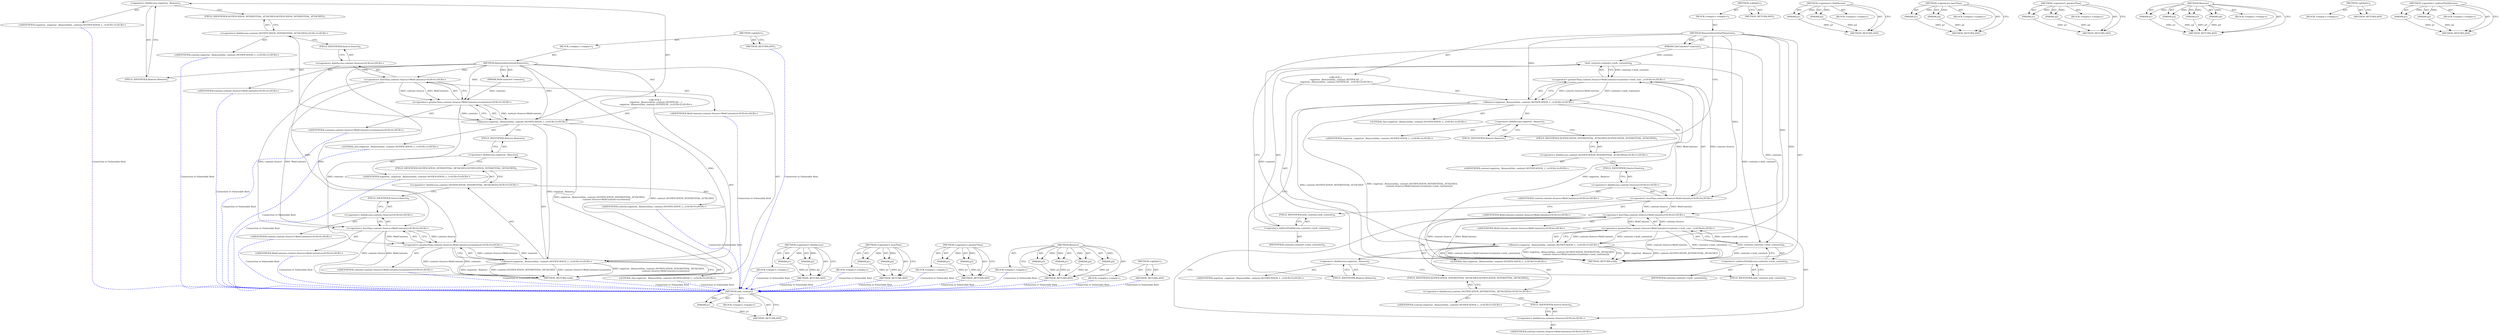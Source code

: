 digraph "&lt;global&gt;" {
vulnerable_86 [label=<(METHOD,web_contents)>];
vulnerable_87 [label=<(PARAM,p1)>];
vulnerable_88 [label=<(BLOCK,&lt;empty&gt;,&lt;empty&gt;)>];
vulnerable_89 [label=<(METHOD_RETURN,ANY)>];
vulnerable_6 [label=<(METHOD,&lt;global&gt;)<SUB>1</SUB>>];
vulnerable_7 [label=<(BLOCK,&lt;empty&gt;,&lt;empty&gt;)<SUB>1</SUB>>];
vulnerable_8 [label=<(METHOD,RemoveInterstitialObservers)<SUB>1</SUB>>];
vulnerable_9 [label=<(PARAM,TabContents* contents)<SUB>2</SUB>>];
vulnerable_10 [label="<(BLOCK,{
   registrar_.Remove(this, content::NOTIFICAT...,{
   registrar_.Remove(this, content::NOTIFICAT...)<SUB>2</SUB>>"];
vulnerable_11 [label="<(Remove,registrar_.Remove(this, content::NOTIFICATION_I...)<SUB>3</SUB>>"];
vulnerable_12 [label=<(&lt;operator&gt;.fieldAccess,registrar_.Remove)<SUB>3</SUB>>];
vulnerable_13 [label="<(IDENTIFIER,registrar_,registrar_.Remove(this, content::NOTIFICATION_I...)<SUB>3</SUB>>"];
vulnerable_14 [label=<(FIELD_IDENTIFIER,Remove,Remove)<SUB>3</SUB>>];
vulnerable_15 [label="<(LITERAL,this,registrar_.Remove(this, content::NOTIFICATION_I...)<SUB>3</SUB>>"];
vulnerable_16 [label="<(&lt;operator&gt;.fieldAccess,content::NOTIFICATION_INTERSTITIAL_ATTACHED)<SUB>3</SUB>>"];
vulnerable_17 [label="<(IDENTIFIER,content,registrar_.Remove(this, content::NOTIFICATION_I...)<SUB>3</SUB>>"];
vulnerable_18 [label=<(FIELD_IDENTIFIER,NOTIFICATION_INTERSTITIAL_ATTACHED,NOTIFICATION_INTERSTITIAL_ATTACHED)<SUB>3</SUB>>];
vulnerable_19 [label="<(&lt;operator&gt;.greaterThan,content::Source&lt;WebContents&gt;(contents-&gt;web_cont...)<SUB>4</SUB>>"];
vulnerable_20 [label="<(&lt;operator&gt;.lessThan,content::Source&lt;WebContents)<SUB>4</SUB>>"];
vulnerable_21 [label="<(&lt;operator&gt;.fieldAccess,content::Source)<SUB>4</SUB>>"];
vulnerable_22 [label="<(IDENTIFIER,content,content::Source&lt;WebContents)<SUB>4</SUB>>"];
vulnerable_23 [label=<(FIELD_IDENTIFIER,Source,Source)<SUB>4</SUB>>];
vulnerable_24 [label="<(IDENTIFIER,WebContents,content::Source&lt;WebContents)<SUB>4</SUB>>"];
vulnerable_25 [label=<(web_contents,contents-&gt;web_contents())<SUB>4</SUB>>];
vulnerable_26 [label=<(&lt;operator&gt;.indirectFieldAccess,contents-&gt;web_contents)<SUB>4</SUB>>];
vulnerable_27 [label=<(IDENTIFIER,contents,contents-&gt;web_contents())<SUB>4</SUB>>];
vulnerable_28 [label=<(FIELD_IDENTIFIER,web_contents,web_contents)<SUB>4</SUB>>];
vulnerable_29 [label="<(Remove,registrar_.Remove(this, content::NOTIFICATION_I...)<SUB>5</SUB>>"];
vulnerable_30 [label=<(&lt;operator&gt;.fieldAccess,registrar_.Remove)<SUB>5</SUB>>];
vulnerable_31 [label="<(IDENTIFIER,registrar_,registrar_.Remove(this, content::NOTIFICATION_I...)<SUB>5</SUB>>"];
vulnerable_32 [label=<(FIELD_IDENTIFIER,Remove,Remove)<SUB>5</SUB>>];
vulnerable_33 [label="<(LITERAL,this,registrar_.Remove(this, content::NOTIFICATION_I...)<SUB>5</SUB>>"];
vulnerable_34 [label="<(&lt;operator&gt;.fieldAccess,content::NOTIFICATION_INTERSTITIAL_DETACHED)<SUB>5</SUB>>"];
vulnerable_35 [label="<(IDENTIFIER,content,registrar_.Remove(this, content::NOTIFICATION_I...)<SUB>5</SUB>>"];
vulnerable_36 [label=<(FIELD_IDENTIFIER,NOTIFICATION_INTERSTITIAL_DETACHED,NOTIFICATION_INTERSTITIAL_DETACHED)<SUB>5</SUB>>];
vulnerable_37 [label="<(&lt;operator&gt;.greaterThan,content::Source&lt;WebContents&gt;(contents-&gt;web_cont...)<SUB>6</SUB>>"];
vulnerable_38 [label="<(&lt;operator&gt;.lessThan,content::Source&lt;WebContents)<SUB>6</SUB>>"];
vulnerable_39 [label="<(&lt;operator&gt;.fieldAccess,content::Source)<SUB>6</SUB>>"];
vulnerable_40 [label="<(IDENTIFIER,content,content::Source&lt;WebContents)<SUB>6</SUB>>"];
vulnerable_41 [label=<(FIELD_IDENTIFIER,Source,Source)<SUB>6</SUB>>];
vulnerable_42 [label="<(IDENTIFIER,WebContents,content::Source&lt;WebContents)<SUB>6</SUB>>"];
vulnerable_43 [label=<(web_contents,contents-&gt;web_contents())<SUB>6</SUB>>];
vulnerable_44 [label=<(&lt;operator&gt;.indirectFieldAccess,contents-&gt;web_contents)<SUB>6</SUB>>];
vulnerable_45 [label=<(IDENTIFIER,contents,contents-&gt;web_contents())<SUB>6</SUB>>];
vulnerable_46 [label=<(FIELD_IDENTIFIER,web_contents,web_contents)<SUB>6</SUB>>];
vulnerable_47 [label=<(METHOD_RETURN,void)<SUB>1</SUB>>];
vulnerable_49 [label=<(METHOD_RETURN,ANY)<SUB>1</SUB>>];
vulnerable_71 [label=<(METHOD,&lt;operator&gt;.fieldAccess)>];
vulnerable_72 [label=<(PARAM,p1)>];
vulnerable_73 [label=<(PARAM,p2)>];
vulnerable_74 [label=<(BLOCK,&lt;empty&gt;,&lt;empty&gt;)>];
vulnerable_75 [label=<(METHOD_RETURN,ANY)>];
vulnerable_81 [label=<(METHOD,&lt;operator&gt;.lessThan)>];
vulnerable_82 [label=<(PARAM,p1)>];
vulnerable_83 [label=<(PARAM,p2)>];
vulnerable_84 [label=<(BLOCK,&lt;empty&gt;,&lt;empty&gt;)>];
vulnerable_85 [label=<(METHOD_RETURN,ANY)>];
vulnerable_76 [label=<(METHOD,&lt;operator&gt;.greaterThan)>];
vulnerable_77 [label=<(PARAM,p1)>];
vulnerable_78 [label=<(PARAM,p2)>];
vulnerable_79 [label=<(BLOCK,&lt;empty&gt;,&lt;empty&gt;)>];
vulnerable_80 [label=<(METHOD_RETURN,ANY)>];
vulnerable_64 [label=<(METHOD,Remove)>];
vulnerable_65 [label=<(PARAM,p1)>];
vulnerable_66 [label=<(PARAM,p2)>];
vulnerable_67 [label=<(PARAM,p3)>];
vulnerable_68 [label=<(PARAM,p4)>];
vulnerable_69 [label=<(BLOCK,&lt;empty&gt;,&lt;empty&gt;)>];
vulnerable_70 [label=<(METHOD_RETURN,ANY)>];
vulnerable_58 [label=<(METHOD,&lt;global&gt;)<SUB>1</SUB>>];
vulnerable_59 [label=<(BLOCK,&lt;empty&gt;,&lt;empty&gt;)>];
vulnerable_60 [label=<(METHOD_RETURN,ANY)>];
vulnerable_90 [label=<(METHOD,&lt;operator&gt;.indirectFieldAccess)>];
vulnerable_91 [label=<(PARAM,p1)>];
vulnerable_92 [label=<(PARAM,p2)>];
vulnerable_93 [label=<(BLOCK,&lt;empty&gt;,&lt;empty&gt;)>];
vulnerable_94 [label=<(METHOD_RETURN,ANY)>];
fixed_6 [label=<(METHOD,&lt;global&gt;)<SUB>1</SUB>>];
fixed_7 [label=<(BLOCK,&lt;empty&gt;,&lt;empty&gt;)<SUB>1</SUB>>];
fixed_8 [label=<(METHOD,RemoveInterstitialObservers)<SUB>1</SUB>>];
fixed_9 [label=<(PARAM,WebContents* contents)<SUB>2</SUB>>];
fixed_10 [label="<(BLOCK,{
   registrar_.Remove(this, content::NOTIFICAT...,{
   registrar_.Remove(this, content::NOTIFICAT...)<SUB>2</SUB>>"];
fixed_11 [label="<(Remove,registrar_.Remove(this, content::NOTIFICATION_I...)<SUB>3</SUB>>"];
fixed_12 [label=<(&lt;operator&gt;.fieldAccess,registrar_.Remove)<SUB>3</SUB>>];
fixed_13 [label="<(IDENTIFIER,registrar_,registrar_.Remove(this, content::NOTIFICATION_I...)<SUB>3</SUB>>"];
fixed_14 [label=<(FIELD_IDENTIFIER,Remove,Remove)<SUB>3</SUB>>];
fixed_15 [label="<(LITERAL,this,registrar_.Remove(this, content::NOTIFICATION_I...)<SUB>3</SUB>>"];
fixed_16 [label="<(&lt;operator&gt;.fieldAccess,content::NOTIFICATION_INTERSTITIAL_ATTACHED)<SUB>3</SUB>>"];
fixed_17 [label="<(IDENTIFIER,content,registrar_.Remove(this, content::NOTIFICATION_I...)<SUB>3</SUB>>"];
fixed_18 [label=<(FIELD_IDENTIFIER,NOTIFICATION_INTERSTITIAL_ATTACHED,NOTIFICATION_INTERSTITIAL_ATTACHED)<SUB>3</SUB>>];
fixed_19 [label="<(&lt;operator&gt;.greaterThan,content::Source&lt;WebContents&gt;(contents))<SUB>4</SUB>>"];
fixed_20 [label="<(&lt;operator&gt;.lessThan,content::Source&lt;WebContents)<SUB>4</SUB>>"];
fixed_21 [label="<(&lt;operator&gt;.fieldAccess,content::Source)<SUB>4</SUB>>"];
fixed_22 [label="<(IDENTIFIER,content,content::Source&lt;WebContents)<SUB>4</SUB>>"];
fixed_23 [label=<(FIELD_IDENTIFIER,Source,Source)<SUB>4</SUB>>];
fixed_24 [label="<(IDENTIFIER,WebContents,content::Source&lt;WebContents)<SUB>4</SUB>>"];
fixed_25 [label="<(IDENTIFIER,contents,content::Source&lt;WebContents&gt;(contents))<SUB>4</SUB>>"];
fixed_26 [label="<(Remove,registrar_.Remove(this, content::NOTIFICATION_I...)<SUB>5</SUB>>"];
fixed_27 [label=<(&lt;operator&gt;.fieldAccess,registrar_.Remove)<SUB>5</SUB>>];
fixed_28 [label="<(IDENTIFIER,registrar_,registrar_.Remove(this, content::NOTIFICATION_I...)<SUB>5</SUB>>"];
fixed_29 [label=<(FIELD_IDENTIFIER,Remove,Remove)<SUB>5</SUB>>];
fixed_30 [label="<(LITERAL,this,registrar_.Remove(this, content::NOTIFICATION_I...)<SUB>5</SUB>>"];
fixed_31 [label="<(&lt;operator&gt;.fieldAccess,content::NOTIFICATION_INTERSTITIAL_DETACHED)<SUB>5</SUB>>"];
fixed_32 [label="<(IDENTIFIER,content,registrar_.Remove(this, content::NOTIFICATION_I...)<SUB>5</SUB>>"];
fixed_33 [label=<(FIELD_IDENTIFIER,NOTIFICATION_INTERSTITIAL_DETACHED,NOTIFICATION_INTERSTITIAL_DETACHED)<SUB>5</SUB>>];
fixed_34 [label="<(&lt;operator&gt;.greaterThan,content::Source&lt;WebContents&gt;(contents))<SUB>6</SUB>>"];
fixed_35 [label="<(&lt;operator&gt;.lessThan,content::Source&lt;WebContents)<SUB>6</SUB>>"];
fixed_36 [label="<(&lt;operator&gt;.fieldAccess,content::Source)<SUB>6</SUB>>"];
fixed_37 [label="<(IDENTIFIER,content,content::Source&lt;WebContents)<SUB>6</SUB>>"];
fixed_38 [label=<(FIELD_IDENTIFIER,Source,Source)<SUB>6</SUB>>];
fixed_39 [label="<(IDENTIFIER,WebContents,content::Source&lt;WebContents)<SUB>6</SUB>>"];
fixed_40 [label="<(IDENTIFIER,contents,content::Source&lt;WebContents&gt;(contents))<SUB>6</SUB>>"];
fixed_41 [label=<(METHOD_RETURN,void)<SUB>1</SUB>>];
fixed_43 [label=<(METHOD_RETURN,ANY)<SUB>1</SUB>>];
fixed_65 [label=<(METHOD,&lt;operator&gt;.fieldAccess)>];
fixed_66 [label=<(PARAM,p1)>];
fixed_67 [label=<(PARAM,p2)>];
fixed_68 [label=<(BLOCK,&lt;empty&gt;,&lt;empty&gt;)>];
fixed_69 [label=<(METHOD_RETURN,ANY)>];
fixed_75 [label=<(METHOD,&lt;operator&gt;.lessThan)>];
fixed_76 [label=<(PARAM,p1)>];
fixed_77 [label=<(PARAM,p2)>];
fixed_78 [label=<(BLOCK,&lt;empty&gt;,&lt;empty&gt;)>];
fixed_79 [label=<(METHOD_RETURN,ANY)>];
fixed_70 [label=<(METHOD,&lt;operator&gt;.greaterThan)>];
fixed_71 [label=<(PARAM,p1)>];
fixed_72 [label=<(PARAM,p2)>];
fixed_73 [label=<(BLOCK,&lt;empty&gt;,&lt;empty&gt;)>];
fixed_74 [label=<(METHOD_RETURN,ANY)>];
fixed_58 [label=<(METHOD,Remove)>];
fixed_59 [label=<(PARAM,p1)>];
fixed_60 [label=<(PARAM,p2)>];
fixed_61 [label=<(PARAM,p3)>];
fixed_62 [label=<(PARAM,p4)>];
fixed_63 [label=<(BLOCK,&lt;empty&gt;,&lt;empty&gt;)>];
fixed_64 [label=<(METHOD_RETURN,ANY)>];
fixed_52 [label=<(METHOD,&lt;global&gt;)<SUB>1</SUB>>];
fixed_53 [label=<(BLOCK,&lt;empty&gt;,&lt;empty&gt;)>];
fixed_54 [label=<(METHOD_RETURN,ANY)>];
vulnerable_86 -> vulnerable_87  [key=0, label="AST: "];
vulnerable_86 -> vulnerable_87  [key=1, label="DDG: "];
vulnerable_86 -> vulnerable_88  [key=0, label="AST: "];
vulnerable_86 -> vulnerable_89  [key=0, label="AST: "];
vulnerable_86 -> vulnerable_89  [key=1, label="CFG: "];
vulnerable_87 -> vulnerable_89  [key=0, label="DDG: p1"];
vulnerable_6 -> vulnerable_7  [key=0, label="AST: "];
vulnerable_6 -> vulnerable_49  [key=0, label="AST: "];
vulnerable_6 -> vulnerable_49  [key=1, label="CFG: "];
vulnerable_7 -> vulnerable_8  [key=0, label="AST: "];
vulnerable_8 -> vulnerable_9  [key=0, label="AST: "];
vulnerable_8 -> vulnerable_9  [key=1, label="DDG: "];
vulnerable_8 -> vulnerable_10  [key=0, label="AST: "];
vulnerable_8 -> vulnerable_47  [key=0, label="AST: "];
vulnerable_8 -> vulnerable_14  [key=0, label="CFG: "];
vulnerable_8 -> vulnerable_11  [key=0, label="DDG: "];
vulnerable_8 -> vulnerable_29  [key=0, label="DDG: "];
vulnerable_8 -> vulnerable_20  [key=0, label="DDG: "];
vulnerable_8 -> vulnerable_38  [key=0, label="DDG: "];
vulnerable_9 -> vulnerable_47  [key=0, label="DDG: contents"];
vulnerable_9 -> vulnerable_25  [key=0, label="DDG: contents"];
vulnerable_9 -> vulnerable_43  [key=0, label="DDG: contents"];
vulnerable_10 -> vulnerable_11  [key=0, label="AST: "];
vulnerable_10 -> vulnerable_29  [key=0, label="AST: "];
vulnerable_11 -> vulnerable_12  [key=0, label="AST: "];
vulnerable_11 -> vulnerable_15  [key=0, label="AST: "];
vulnerable_11 -> vulnerable_16  [key=0, label="AST: "];
vulnerable_11 -> vulnerable_19  [key=0, label="AST: "];
vulnerable_11 -> vulnerable_32  [key=0, label="CFG: "];
vulnerable_11 -> vulnerable_47  [key=0, label="DDG: content::NOTIFICATION_INTERSTITIAL_ATTACHED"];
vulnerable_11 -> vulnerable_47  [key=1, label="DDG: registrar_.Remove(this, content::NOTIFICATION_INTERSTITIAL_ATTACHED,
                    content::Source&lt;WebContents&gt;(contents-&gt;web_contents()))"];
vulnerable_11 -> vulnerable_29  [key=0, label="DDG: registrar_.Remove"];
vulnerable_12 -> vulnerable_13  [key=0, label="AST: "];
vulnerable_12 -> vulnerable_14  [key=0, label="AST: "];
vulnerable_12 -> vulnerable_18  [key=0, label="CFG: "];
vulnerable_14 -> vulnerable_12  [key=0, label="CFG: "];
vulnerable_16 -> vulnerable_17  [key=0, label="AST: "];
vulnerable_16 -> vulnerable_18  [key=0, label="AST: "];
vulnerable_16 -> vulnerable_23  [key=0, label="CFG: "];
vulnerable_18 -> vulnerable_16  [key=0, label="CFG: "];
vulnerable_19 -> vulnerable_20  [key=0, label="AST: "];
vulnerable_19 -> vulnerable_25  [key=0, label="AST: "];
vulnerable_19 -> vulnerable_11  [key=0, label="CFG: "];
vulnerable_19 -> vulnerable_11  [key=1, label="DDG: content::Source&lt;WebContents"];
vulnerable_19 -> vulnerable_11  [key=2, label="DDG: contents-&gt;web_contents()"];
vulnerable_20 -> vulnerable_21  [key=0, label="AST: "];
vulnerable_20 -> vulnerable_24  [key=0, label="AST: "];
vulnerable_20 -> vulnerable_28  [key=0, label="CFG: "];
vulnerable_20 -> vulnerable_19  [key=0, label="DDG: content::Source"];
vulnerable_20 -> vulnerable_19  [key=1, label="DDG: WebContents"];
vulnerable_20 -> vulnerable_38  [key=0, label="DDG: content::Source"];
vulnerable_20 -> vulnerable_38  [key=1, label="DDG: WebContents"];
vulnerable_21 -> vulnerable_22  [key=0, label="AST: "];
vulnerable_21 -> vulnerable_23  [key=0, label="AST: "];
vulnerable_21 -> vulnerable_20  [key=0, label="CFG: "];
vulnerable_23 -> vulnerable_21  [key=0, label="CFG: "];
vulnerable_25 -> vulnerable_26  [key=0, label="AST: "];
vulnerable_25 -> vulnerable_19  [key=0, label="CFG: "];
vulnerable_25 -> vulnerable_19  [key=1, label="DDG: contents-&gt;web_contents"];
vulnerable_25 -> vulnerable_43  [key=0, label="DDG: contents-&gt;web_contents"];
vulnerable_26 -> vulnerable_27  [key=0, label="AST: "];
vulnerable_26 -> vulnerable_28  [key=0, label="AST: "];
vulnerable_26 -> vulnerable_25  [key=0, label="CFG: "];
vulnerable_28 -> vulnerable_26  [key=0, label="CFG: "];
vulnerable_29 -> vulnerable_30  [key=0, label="AST: "];
vulnerable_29 -> vulnerable_33  [key=0, label="AST: "];
vulnerable_29 -> vulnerable_34  [key=0, label="AST: "];
vulnerable_29 -> vulnerable_37  [key=0, label="AST: "];
vulnerable_29 -> vulnerable_47  [key=0, label="CFG: "];
vulnerable_29 -> vulnerable_47  [key=1, label="DDG: registrar_.Remove"];
vulnerable_29 -> vulnerable_47  [key=2, label="DDG: content::NOTIFICATION_INTERSTITIAL_DETACHED"];
vulnerable_29 -> vulnerable_47  [key=3, label="DDG: content::Source&lt;WebContents&gt;(contents-&gt;web_contents())"];
vulnerable_29 -> vulnerable_47  [key=4, label="DDG: registrar_.Remove(this, content::NOTIFICATION_INTERSTITIAL_DETACHED,
                    content::Source&lt;WebContents&gt;(contents-&gt;web_contents()))"];
vulnerable_30 -> vulnerable_31  [key=0, label="AST: "];
vulnerable_30 -> vulnerable_32  [key=0, label="AST: "];
vulnerable_30 -> vulnerable_36  [key=0, label="CFG: "];
vulnerable_32 -> vulnerable_30  [key=0, label="CFG: "];
vulnerable_34 -> vulnerable_35  [key=0, label="AST: "];
vulnerable_34 -> vulnerable_36  [key=0, label="AST: "];
vulnerable_34 -> vulnerable_41  [key=0, label="CFG: "];
vulnerable_36 -> vulnerable_34  [key=0, label="CFG: "];
vulnerable_37 -> vulnerable_38  [key=0, label="AST: "];
vulnerable_37 -> vulnerable_43  [key=0, label="AST: "];
vulnerable_37 -> vulnerable_29  [key=0, label="CFG: "];
vulnerable_37 -> vulnerable_29  [key=1, label="DDG: content::Source&lt;WebContents"];
vulnerable_37 -> vulnerable_29  [key=2, label="DDG: contents-&gt;web_contents()"];
vulnerable_37 -> vulnerable_47  [key=0, label="DDG: content::Source&lt;WebContents"];
vulnerable_37 -> vulnerable_47  [key=1, label="DDG: contents-&gt;web_contents()"];
vulnerable_38 -> vulnerable_39  [key=0, label="AST: "];
vulnerable_38 -> vulnerable_42  [key=0, label="AST: "];
vulnerable_38 -> vulnerable_46  [key=0, label="CFG: "];
vulnerable_38 -> vulnerable_47  [key=0, label="DDG: content::Source"];
vulnerable_38 -> vulnerable_47  [key=1, label="DDG: WebContents"];
vulnerable_38 -> vulnerable_37  [key=0, label="DDG: content::Source"];
vulnerable_38 -> vulnerable_37  [key=1, label="DDG: WebContents"];
vulnerable_39 -> vulnerable_40  [key=0, label="AST: "];
vulnerable_39 -> vulnerable_41  [key=0, label="AST: "];
vulnerable_39 -> vulnerable_38  [key=0, label="CFG: "];
vulnerable_41 -> vulnerable_39  [key=0, label="CFG: "];
vulnerable_43 -> vulnerable_44  [key=0, label="AST: "];
vulnerable_43 -> vulnerable_37  [key=0, label="CFG: "];
vulnerable_43 -> vulnerable_37  [key=1, label="DDG: contents-&gt;web_contents"];
vulnerable_43 -> vulnerable_47  [key=0, label="DDG: contents-&gt;web_contents"];
vulnerable_44 -> vulnerable_45  [key=0, label="AST: "];
vulnerable_44 -> vulnerable_46  [key=0, label="AST: "];
vulnerable_44 -> vulnerable_43  [key=0, label="CFG: "];
vulnerable_46 -> vulnerable_44  [key=0, label="CFG: "];
vulnerable_71 -> vulnerable_72  [key=0, label="AST: "];
vulnerable_71 -> vulnerable_72  [key=1, label="DDG: "];
vulnerable_71 -> vulnerable_74  [key=0, label="AST: "];
vulnerable_71 -> vulnerable_73  [key=0, label="AST: "];
vulnerable_71 -> vulnerable_73  [key=1, label="DDG: "];
vulnerable_71 -> vulnerable_75  [key=0, label="AST: "];
vulnerable_71 -> vulnerable_75  [key=1, label="CFG: "];
vulnerable_72 -> vulnerable_75  [key=0, label="DDG: p1"];
vulnerable_73 -> vulnerable_75  [key=0, label="DDG: p2"];
vulnerable_81 -> vulnerable_82  [key=0, label="AST: "];
vulnerable_81 -> vulnerable_82  [key=1, label="DDG: "];
vulnerable_81 -> vulnerable_84  [key=0, label="AST: "];
vulnerable_81 -> vulnerable_83  [key=0, label="AST: "];
vulnerable_81 -> vulnerable_83  [key=1, label="DDG: "];
vulnerable_81 -> vulnerable_85  [key=0, label="AST: "];
vulnerable_81 -> vulnerable_85  [key=1, label="CFG: "];
vulnerable_82 -> vulnerable_85  [key=0, label="DDG: p1"];
vulnerable_83 -> vulnerable_85  [key=0, label="DDG: p2"];
vulnerable_76 -> vulnerable_77  [key=0, label="AST: "];
vulnerable_76 -> vulnerable_77  [key=1, label="DDG: "];
vulnerable_76 -> vulnerable_79  [key=0, label="AST: "];
vulnerable_76 -> vulnerable_78  [key=0, label="AST: "];
vulnerable_76 -> vulnerable_78  [key=1, label="DDG: "];
vulnerable_76 -> vulnerable_80  [key=0, label="AST: "];
vulnerable_76 -> vulnerable_80  [key=1, label="CFG: "];
vulnerable_77 -> vulnerable_80  [key=0, label="DDG: p1"];
vulnerable_78 -> vulnerable_80  [key=0, label="DDG: p2"];
vulnerable_64 -> vulnerable_65  [key=0, label="AST: "];
vulnerable_64 -> vulnerable_65  [key=1, label="DDG: "];
vulnerable_64 -> vulnerable_69  [key=0, label="AST: "];
vulnerable_64 -> vulnerable_66  [key=0, label="AST: "];
vulnerable_64 -> vulnerable_66  [key=1, label="DDG: "];
vulnerable_64 -> vulnerable_70  [key=0, label="AST: "];
vulnerable_64 -> vulnerable_70  [key=1, label="CFG: "];
vulnerable_64 -> vulnerable_67  [key=0, label="AST: "];
vulnerable_64 -> vulnerable_67  [key=1, label="DDG: "];
vulnerable_64 -> vulnerable_68  [key=0, label="AST: "];
vulnerable_64 -> vulnerable_68  [key=1, label="DDG: "];
vulnerable_65 -> vulnerable_70  [key=0, label="DDG: p1"];
vulnerable_66 -> vulnerable_70  [key=0, label="DDG: p2"];
vulnerable_67 -> vulnerable_70  [key=0, label="DDG: p3"];
vulnerable_68 -> vulnerable_70  [key=0, label="DDG: p4"];
vulnerable_58 -> vulnerable_59  [key=0, label="AST: "];
vulnerable_58 -> vulnerable_60  [key=0, label="AST: "];
vulnerable_58 -> vulnerable_60  [key=1, label="CFG: "];
vulnerable_90 -> vulnerable_91  [key=0, label="AST: "];
vulnerable_90 -> vulnerable_91  [key=1, label="DDG: "];
vulnerable_90 -> vulnerable_93  [key=0, label="AST: "];
vulnerable_90 -> vulnerable_92  [key=0, label="AST: "];
vulnerable_90 -> vulnerable_92  [key=1, label="DDG: "];
vulnerable_90 -> vulnerable_94  [key=0, label="AST: "];
vulnerable_90 -> vulnerable_94  [key=1, label="CFG: "];
vulnerable_91 -> vulnerable_94  [key=0, label="DDG: p1"];
vulnerable_92 -> vulnerable_94  [key=0, label="DDG: p2"];
fixed_6 -> fixed_7  [key=0, label="AST: "];
fixed_6 -> fixed_43  [key=0, label="AST: "];
fixed_6 -> fixed_43  [key=1, label="CFG: "];
fixed_7 -> fixed_8  [key=0, label="AST: "];
fixed_8 -> fixed_9  [key=0, label="AST: "];
fixed_8 -> fixed_9  [key=1, label="DDG: "];
fixed_8 -> fixed_10  [key=0, label="AST: "];
fixed_8 -> fixed_41  [key=0, label="AST: "];
fixed_8 -> fixed_14  [key=0, label="CFG: "];
fixed_8 -> fixed_11  [key=0, label="DDG: "];
fixed_8 -> fixed_26  [key=0, label="DDG: "];
fixed_8 -> fixed_19  [key=0, label="DDG: "];
fixed_8 -> fixed_34  [key=0, label="DDG: "];
fixed_8 -> fixed_20  [key=0, label="DDG: "];
fixed_8 -> fixed_35  [key=0, label="DDG: "];
fixed_9 -> fixed_19  [key=0, label="DDG: contents"];
fixed_10 -> fixed_11  [key=0, label="AST: "];
fixed_10 -> fixed_26  [key=0, label="AST: "];
fixed_11 -> fixed_12  [key=0, label="AST: "];
fixed_11 -> fixed_15  [key=0, label="AST: "];
fixed_11 -> fixed_16  [key=0, label="AST: "];
fixed_11 -> fixed_19  [key=0, label="AST: "];
fixed_11 -> fixed_29  [key=0, label="CFG: "];
fixed_11 -> fixed_41  [key=0, label="DDG: content::NOTIFICATION_INTERSTITIAL_ATTACHED"];
fixed_11 -> fixed_41  [key=1, label="DDG: registrar_.Remove(this, content::NOTIFICATION_INTERSTITIAL_ATTACHED,
                    content::Source&lt;WebContents&gt;(contents))"];
fixed_11 -> fixed_26  [key=0, label="DDG: registrar_.Remove"];
fixed_12 -> fixed_13  [key=0, label="AST: "];
fixed_12 -> fixed_14  [key=0, label="AST: "];
fixed_12 -> fixed_18  [key=0, label="CFG: "];
fixed_13 -> vulnerable_86  [color=blue, key=0, label="Connection to Vulnerable Root", penwidth="2.0", style=dashed];
fixed_14 -> fixed_12  [key=0, label="CFG: "];
fixed_15 -> vulnerable_86  [color=blue, key=0, label="Connection to Vulnerable Root", penwidth="2.0", style=dashed];
fixed_16 -> fixed_17  [key=0, label="AST: "];
fixed_16 -> fixed_18  [key=0, label="AST: "];
fixed_16 -> fixed_23  [key=0, label="CFG: "];
fixed_17 -> vulnerable_86  [color=blue, key=0, label="Connection to Vulnerable Root", penwidth="2.0", style=dashed];
fixed_18 -> fixed_16  [key=0, label="CFG: "];
fixed_19 -> fixed_20  [key=0, label="AST: "];
fixed_19 -> fixed_25  [key=0, label="AST: "];
fixed_19 -> fixed_11  [key=0, label="CFG: "];
fixed_19 -> fixed_11  [key=1, label="DDG: content::Source&lt;WebContents"];
fixed_19 -> fixed_11  [key=2, label="DDG: contents"];
fixed_19 -> fixed_34  [key=0, label="DDG: contents"];
fixed_20 -> fixed_21  [key=0, label="AST: "];
fixed_20 -> fixed_24  [key=0, label="AST: "];
fixed_20 -> fixed_19  [key=0, label="CFG: "];
fixed_20 -> fixed_19  [key=1, label="DDG: content::Source"];
fixed_20 -> fixed_19  [key=2, label="DDG: WebContents"];
fixed_20 -> fixed_35  [key=0, label="DDG: content::Source"];
fixed_20 -> fixed_35  [key=1, label="DDG: WebContents"];
fixed_21 -> fixed_22  [key=0, label="AST: "];
fixed_21 -> fixed_23  [key=0, label="AST: "];
fixed_21 -> fixed_20  [key=0, label="CFG: "];
fixed_22 -> vulnerable_86  [color=blue, key=0, label="Connection to Vulnerable Root", penwidth="2.0", style=dashed];
fixed_23 -> fixed_21  [key=0, label="CFG: "];
fixed_24 -> vulnerable_86  [color=blue, key=0, label="Connection to Vulnerable Root", penwidth="2.0", style=dashed];
fixed_25 -> vulnerable_86  [color=blue, key=0, label="Connection to Vulnerable Root", penwidth="2.0", style=dashed];
fixed_26 -> fixed_27  [key=0, label="AST: "];
fixed_26 -> fixed_30  [key=0, label="AST: "];
fixed_26 -> fixed_31  [key=0, label="AST: "];
fixed_26 -> fixed_34  [key=0, label="AST: "];
fixed_26 -> fixed_41  [key=0, label="CFG: "];
fixed_26 -> fixed_41  [key=1, label="DDG: registrar_.Remove"];
fixed_26 -> fixed_41  [key=2, label="DDG: content::NOTIFICATION_INTERSTITIAL_DETACHED"];
fixed_26 -> fixed_41  [key=3, label="DDG: content::Source&lt;WebContents&gt;(contents)"];
fixed_26 -> fixed_41  [key=4, label="DDG: registrar_.Remove(this, content::NOTIFICATION_INTERSTITIAL_DETACHED,
                    content::Source&lt;WebContents&gt;(contents))"];
fixed_27 -> fixed_28  [key=0, label="AST: "];
fixed_27 -> fixed_29  [key=0, label="AST: "];
fixed_27 -> fixed_33  [key=0, label="CFG: "];
fixed_28 -> vulnerable_86  [color=blue, key=0, label="Connection to Vulnerable Root", penwidth="2.0", style=dashed];
fixed_29 -> fixed_27  [key=0, label="CFG: "];
fixed_30 -> vulnerable_86  [color=blue, key=0, label="Connection to Vulnerable Root", penwidth="2.0", style=dashed];
fixed_31 -> fixed_32  [key=0, label="AST: "];
fixed_31 -> fixed_33  [key=0, label="AST: "];
fixed_31 -> fixed_38  [key=0, label="CFG: "];
fixed_32 -> vulnerable_86  [color=blue, key=0, label="Connection to Vulnerable Root", penwidth="2.0", style=dashed];
fixed_33 -> fixed_31  [key=0, label="CFG: "];
fixed_34 -> fixed_35  [key=0, label="AST: "];
fixed_34 -> fixed_40  [key=0, label="AST: "];
fixed_34 -> fixed_26  [key=0, label="CFG: "];
fixed_34 -> fixed_26  [key=1, label="DDG: content::Source&lt;WebContents"];
fixed_34 -> fixed_26  [key=2, label="DDG: contents"];
fixed_34 -> fixed_41  [key=0, label="DDG: content::Source&lt;WebContents"];
fixed_34 -> fixed_41  [key=1, label="DDG: contents"];
fixed_35 -> fixed_36  [key=0, label="AST: "];
fixed_35 -> fixed_39  [key=0, label="AST: "];
fixed_35 -> fixed_34  [key=0, label="CFG: "];
fixed_35 -> fixed_34  [key=1, label="DDG: content::Source"];
fixed_35 -> fixed_34  [key=2, label="DDG: WebContents"];
fixed_35 -> fixed_41  [key=0, label="DDG: content::Source"];
fixed_35 -> fixed_41  [key=1, label="DDG: WebContents"];
fixed_36 -> fixed_37  [key=0, label="AST: "];
fixed_36 -> fixed_38  [key=0, label="AST: "];
fixed_36 -> fixed_35  [key=0, label="CFG: "];
fixed_37 -> vulnerable_86  [color=blue, key=0, label="Connection to Vulnerable Root", penwidth="2.0", style=dashed];
fixed_38 -> fixed_36  [key=0, label="CFG: "];
fixed_39 -> vulnerable_86  [color=blue, key=0, label="Connection to Vulnerable Root", penwidth="2.0", style=dashed];
fixed_40 -> vulnerable_86  [color=blue, key=0, label="Connection to Vulnerable Root", penwidth="2.0", style=dashed];
fixed_41 -> vulnerable_86  [color=blue, key=0, label="Connection to Vulnerable Root", penwidth="2.0", style=dashed];
fixed_43 -> vulnerable_86  [color=blue, key=0, label="Connection to Vulnerable Root", penwidth="2.0", style=dashed];
fixed_65 -> fixed_66  [key=0, label="AST: "];
fixed_65 -> fixed_66  [key=1, label="DDG: "];
fixed_65 -> fixed_68  [key=0, label="AST: "];
fixed_65 -> fixed_67  [key=0, label="AST: "];
fixed_65 -> fixed_67  [key=1, label="DDG: "];
fixed_65 -> fixed_69  [key=0, label="AST: "];
fixed_65 -> fixed_69  [key=1, label="CFG: "];
fixed_66 -> fixed_69  [key=0, label="DDG: p1"];
fixed_67 -> fixed_69  [key=0, label="DDG: p2"];
fixed_68 -> vulnerable_86  [color=blue, key=0, label="Connection to Vulnerable Root", penwidth="2.0", style=dashed];
fixed_69 -> vulnerable_86  [color=blue, key=0, label="Connection to Vulnerable Root", penwidth="2.0", style=dashed];
fixed_75 -> fixed_76  [key=0, label="AST: "];
fixed_75 -> fixed_76  [key=1, label="DDG: "];
fixed_75 -> fixed_78  [key=0, label="AST: "];
fixed_75 -> fixed_77  [key=0, label="AST: "];
fixed_75 -> fixed_77  [key=1, label="DDG: "];
fixed_75 -> fixed_79  [key=0, label="AST: "];
fixed_75 -> fixed_79  [key=1, label="CFG: "];
fixed_76 -> fixed_79  [key=0, label="DDG: p1"];
fixed_77 -> fixed_79  [key=0, label="DDG: p2"];
fixed_78 -> vulnerable_86  [color=blue, key=0, label="Connection to Vulnerable Root", penwidth="2.0", style=dashed];
fixed_79 -> vulnerable_86  [color=blue, key=0, label="Connection to Vulnerable Root", penwidth="2.0", style=dashed];
fixed_70 -> fixed_71  [key=0, label="AST: "];
fixed_70 -> fixed_71  [key=1, label="DDG: "];
fixed_70 -> fixed_73  [key=0, label="AST: "];
fixed_70 -> fixed_72  [key=0, label="AST: "];
fixed_70 -> fixed_72  [key=1, label="DDG: "];
fixed_70 -> fixed_74  [key=0, label="AST: "];
fixed_70 -> fixed_74  [key=1, label="CFG: "];
fixed_71 -> fixed_74  [key=0, label="DDG: p1"];
fixed_72 -> fixed_74  [key=0, label="DDG: p2"];
fixed_73 -> vulnerable_86  [color=blue, key=0, label="Connection to Vulnerable Root", penwidth="2.0", style=dashed];
fixed_74 -> vulnerable_86  [color=blue, key=0, label="Connection to Vulnerable Root", penwidth="2.0", style=dashed];
fixed_58 -> fixed_59  [key=0, label="AST: "];
fixed_58 -> fixed_59  [key=1, label="DDG: "];
fixed_58 -> fixed_63  [key=0, label="AST: "];
fixed_58 -> fixed_60  [key=0, label="AST: "];
fixed_58 -> fixed_60  [key=1, label="DDG: "];
fixed_58 -> fixed_64  [key=0, label="AST: "];
fixed_58 -> fixed_64  [key=1, label="CFG: "];
fixed_58 -> fixed_61  [key=0, label="AST: "];
fixed_58 -> fixed_61  [key=1, label="DDG: "];
fixed_58 -> fixed_62  [key=0, label="AST: "];
fixed_58 -> fixed_62  [key=1, label="DDG: "];
fixed_59 -> fixed_64  [key=0, label="DDG: p1"];
fixed_60 -> fixed_64  [key=0, label="DDG: p2"];
fixed_61 -> fixed_64  [key=0, label="DDG: p3"];
fixed_62 -> fixed_64  [key=0, label="DDG: p4"];
fixed_63 -> vulnerable_86  [color=blue, key=0, label="Connection to Vulnerable Root", penwidth="2.0", style=dashed];
fixed_64 -> vulnerable_86  [color=blue, key=0, label="Connection to Vulnerable Root", penwidth="2.0", style=dashed];
fixed_52 -> fixed_53  [key=0, label="AST: "];
fixed_52 -> fixed_54  [key=0, label="AST: "];
fixed_52 -> fixed_54  [key=1, label="CFG: "];
fixed_53 -> vulnerable_86  [color=blue, key=0, label="Connection to Vulnerable Root", penwidth="2.0", style=dashed];
fixed_54 -> vulnerable_86  [color=blue, key=0, label="Connection to Vulnerable Root", penwidth="2.0", style=dashed];
}
